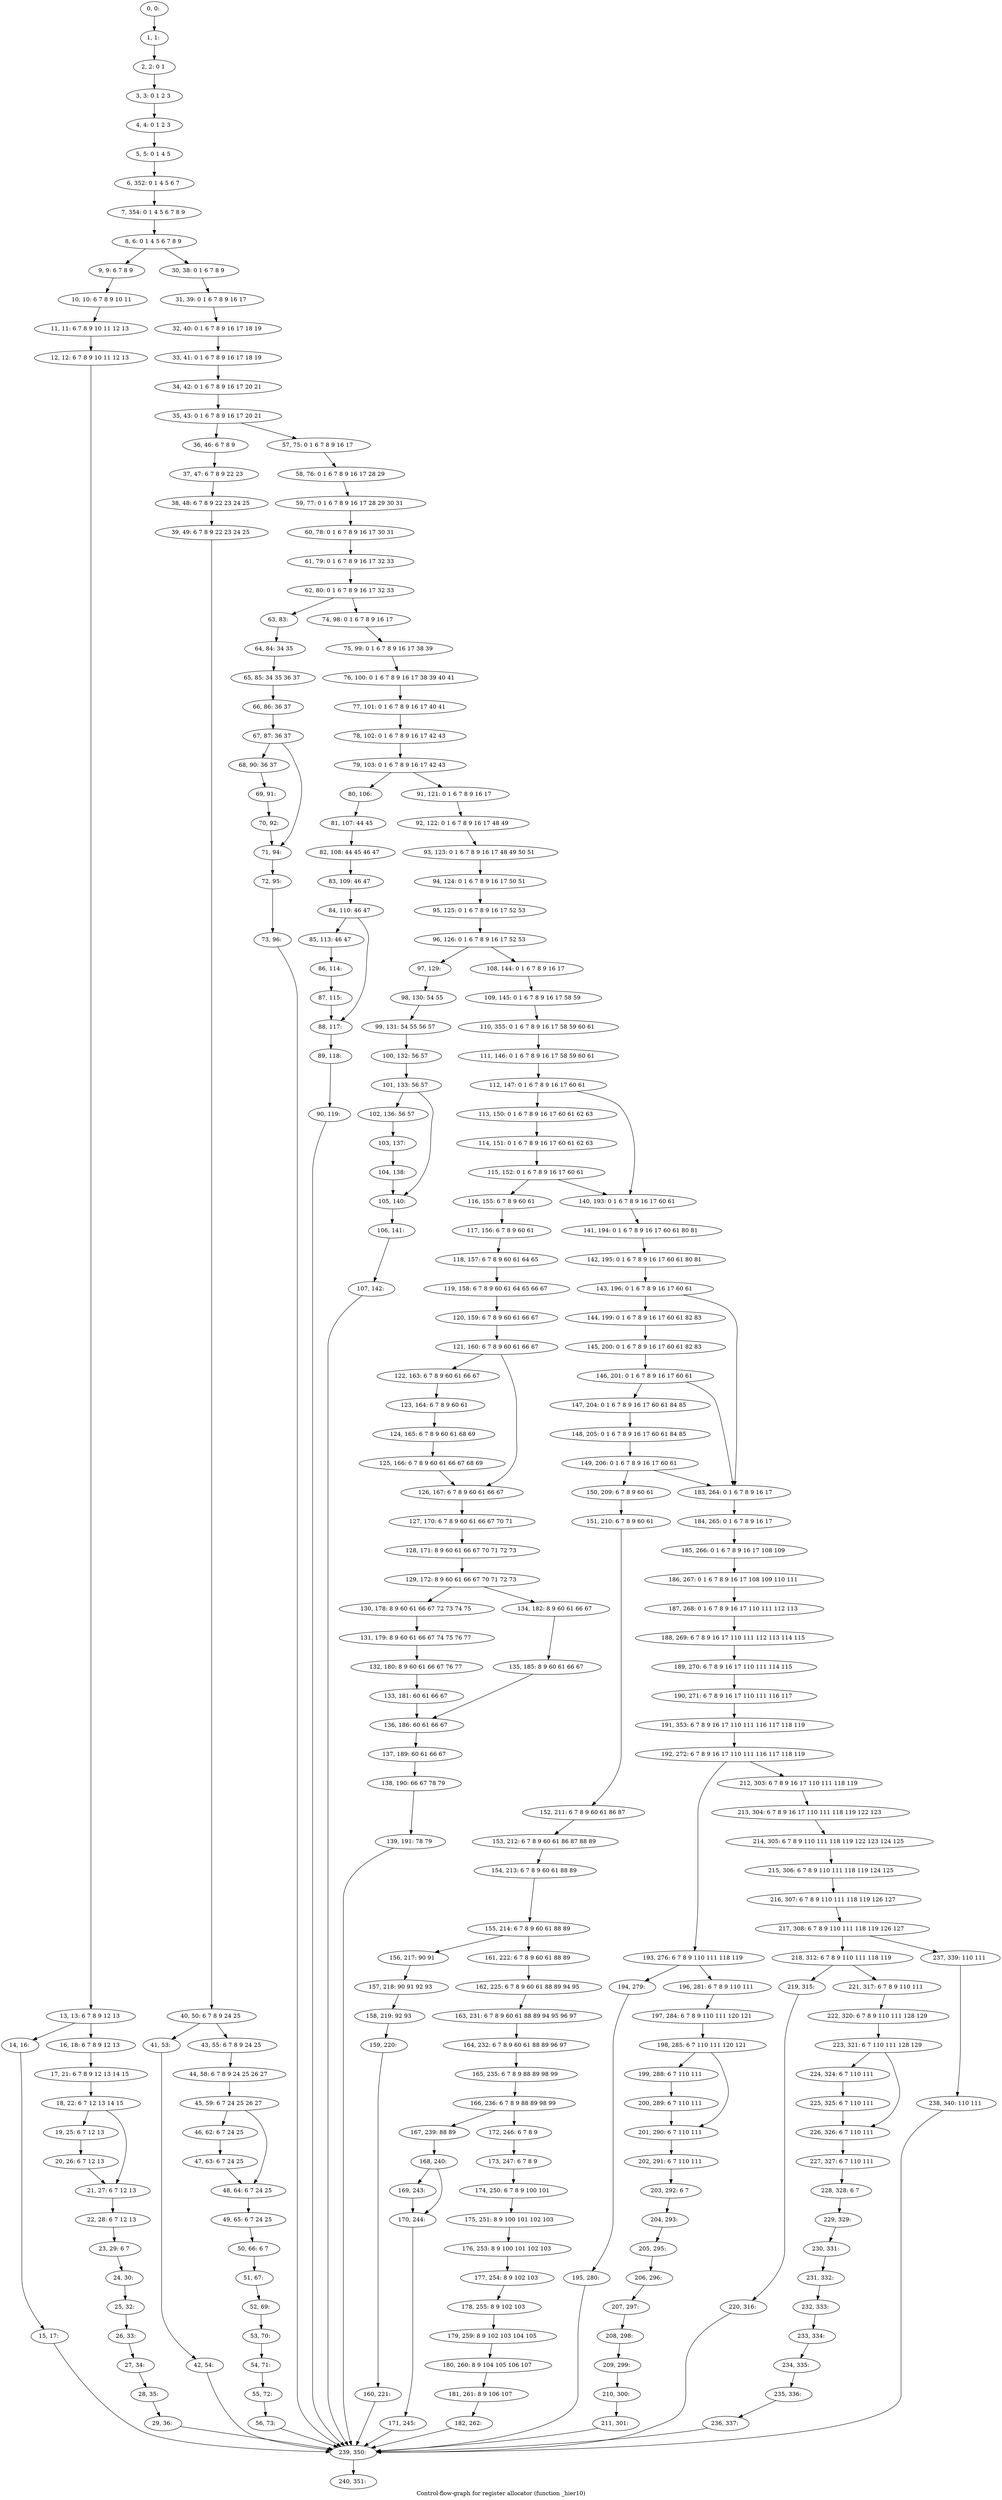 digraph G {
graph [label="Control-flow-graph for register allocator (function _hier10)"]
0[label="0, 0: "];
1[label="1, 1: "];
2[label="2, 2: 0 1 "];
3[label="3, 3: 0 1 2 3 "];
4[label="4, 4: 0 1 2 3 "];
5[label="5, 5: 0 1 4 5 "];
6[label="6, 352: 0 1 4 5 6 7 "];
7[label="7, 354: 0 1 4 5 6 7 8 9 "];
8[label="8, 6: 0 1 4 5 6 7 8 9 "];
9[label="9, 9: 6 7 8 9 "];
10[label="10, 10: 6 7 8 9 10 11 "];
11[label="11, 11: 6 7 8 9 10 11 12 13 "];
12[label="12, 12: 6 7 8 9 10 11 12 13 "];
13[label="13, 13: 6 7 8 9 12 13 "];
14[label="14, 16: "];
15[label="15, 17: "];
16[label="16, 18: 6 7 8 9 12 13 "];
17[label="17, 21: 6 7 8 9 12 13 14 15 "];
18[label="18, 22: 6 7 12 13 14 15 "];
19[label="19, 25: 6 7 12 13 "];
20[label="20, 26: 6 7 12 13 "];
21[label="21, 27: 6 7 12 13 "];
22[label="22, 28: 6 7 12 13 "];
23[label="23, 29: 6 7 "];
24[label="24, 30: "];
25[label="25, 32: "];
26[label="26, 33: "];
27[label="27, 34: "];
28[label="28, 35: "];
29[label="29, 36: "];
30[label="30, 38: 0 1 6 7 8 9 "];
31[label="31, 39: 0 1 6 7 8 9 16 17 "];
32[label="32, 40: 0 1 6 7 8 9 16 17 18 19 "];
33[label="33, 41: 0 1 6 7 8 9 16 17 18 19 "];
34[label="34, 42: 0 1 6 7 8 9 16 17 20 21 "];
35[label="35, 43: 0 1 6 7 8 9 16 17 20 21 "];
36[label="36, 46: 6 7 8 9 "];
37[label="37, 47: 6 7 8 9 22 23 "];
38[label="38, 48: 6 7 8 9 22 23 24 25 "];
39[label="39, 49: 6 7 8 9 22 23 24 25 "];
40[label="40, 50: 6 7 8 9 24 25 "];
41[label="41, 53: "];
42[label="42, 54: "];
43[label="43, 55: 6 7 8 9 24 25 "];
44[label="44, 58: 6 7 8 9 24 25 26 27 "];
45[label="45, 59: 6 7 24 25 26 27 "];
46[label="46, 62: 6 7 24 25 "];
47[label="47, 63: 6 7 24 25 "];
48[label="48, 64: 6 7 24 25 "];
49[label="49, 65: 6 7 24 25 "];
50[label="50, 66: 6 7 "];
51[label="51, 67: "];
52[label="52, 69: "];
53[label="53, 70: "];
54[label="54, 71: "];
55[label="55, 72: "];
56[label="56, 73: "];
57[label="57, 75: 0 1 6 7 8 9 16 17 "];
58[label="58, 76: 0 1 6 7 8 9 16 17 28 29 "];
59[label="59, 77: 0 1 6 7 8 9 16 17 28 29 30 31 "];
60[label="60, 78: 0 1 6 7 8 9 16 17 30 31 "];
61[label="61, 79: 0 1 6 7 8 9 16 17 32 33 "];
62[label="62, 80: 0 1 6 7 8 9 16 17 32 33 "];
63[label="63, 83: "];
64[label="64, 84: 34 35 "];
65[label="65, 85: 34 35 36 37 "];
66[label="66, 86: 36 37 "];
67[label="67, 87: 36 37 "];
68[label="68, 90: 36 37 "];
69[label="69, 91: "];
70[label="70, 92: "];
71[label="71, 94: "];
72[label="72, 95: "];
73[label="73, 96: "];
74[label="74, 98: 0 1 6 7 8 9 16 17 "];
75[label="75, 99: 0 1 6 7 8 9 16 17 38 39 "];
76[label="76, 100: 0 1 6 7 8 9 16 17 38 39 40 41 "];
77[label="77, 101: 0 1 6 7 8 9 16 17 40 41 "];
78[label="78, 102: 0 1 6 7 8 9 16 17 42 43 "];
79[label="79, 103: 0 1 6 7 8 9 16 17 42 43 "];
80[label="80, 106: "];
81[label="81, 107: 44 45 "];
82[label="82, 108: 44 45 46 47 "];
83[label="83, 109: 46 47 "];
84[label="84, 110: 46 47 "];
85[label="85, 113: 46 47 "];
86[label="86, 114: "];
87[label="87, 115: "];
88[label="88, 117: "];
89[label="89, 118: "];
90[label="90, 119: "];
91[label="91, 121: 0 1 6 7 8 9 16 17 "];
92[label="92, 122: 0 1 6 7 8 9 16 17 48 49 "];
93[label="93, 123: 0 1 6 7 8 9 16 17 48 49 50 51 "];
94[label="94, 124: 0 1 6 7 8 9 16 17 50 51 "];
95[label="95, 125: 0 1 6 7 8 9 16 17 52 53 "];
96[label="96, 126: 0 1 6 7 8 9 16 17 52 53 "];
97[label="97, 129: "];
98[label="98, 130: 54 55 "];
99[label="99, 131: 54 55 56 57 "];
100[label="100, 132: 56 57 "];
101[label="101, 133: 56 57 "];
102[label="102, 136: 56 57 "];
103[label="103, 137: "];
104[label="104, 138: "];
105[label="105, 140: "];
106[label="106, 141: "];
107[label="107, 142: "];
108[label="108, 144: 0 1 6 7 8 9 16 17 "];
109[label="109, 145: 0 1 6 7 8 9 16 17 58 59 "];
110[label="110, 355: 0 1 6 7 8 9 16 17 58 59 60 61 "];
111[label="111, 146: 0 1 6 7 8 9 16 17 58 59 60 61 "];
112[label="112, 147: 0 1 6 7 8 9 16 17 60 61 "];
113[label="113, 150: 0 1 6 7 8 9 16 17 60 61 62 63 "];
114[label="114, 151: 0 1 6 7 8 9 16 17 60 61 62 63 "];
115[label="115, 152: 0 1 6 7 8 9 16 17 60 61 "];
116[label="116, 155: 6 7 8 9 60 61 "];
117[label="117, 156: 6 7 8 9 60 61 "];
118[label="118, 157: 6 7 8 9 60 61 64 65 "];
119[label="119, 158: 6 7 8 9 60 61 64 65 66 67 "];
120[label="120, 159: 6 7 8 9 60 61 66 67 "];
121[label="121, 160: 6 7 8 9 60 61 66 67 "];
122[label="122, 163: 6 7 8 9 60 61 66 67 "];
123[label="123, 164: 6 7 8 9 60 61 "];
124[label="124, 165: 6 7 8 9 60 61 68 69 "];
125[label="125, 166: 6 7 8 9 60 61 66 67 68 69 "];
126[label="126, 167: 6 7 8 9 60 61 66 67 "];
127[label="127, 170: 6 7 8 9 60 61 66 67 70 71 "];
128[label="128, 171: 8 9 60 61 66 67 70 71 72 73 "];
129[label="129, 172: 8 9 60 61 66 67 70 71 72 73 "];
130[label="130, 178: 8 9 60 61 66 67 72 73 74 75 "];
131[label="131, 179: 8 9 60 61 66 67 74 75 76 77 "];
132[label="132, 180: 8 9 60 61 66 67 76 77 "];
133[label="133, 181: 60 61 66 67 "];
134[label="134, 182: 8 9 60 61 66 67 "];
135[label="135, 185: 8 9 60 61 66 67 "];
136[label="136, 186: 60 61 66 67 "];
137[label="137, 189: 60 61 66 67 "];
138[label="138, 190: 66 67 78 79 "];
139[label="139, 191: 78 79 "];
140[label="140, 193: 0 1 6 7 8 9 16 17 60 61 "];
141[label="141, 194: 0 1 6 7 8 9 16 17 60 61 80 81 "];
142[label="142, 195: 0 1 6 7 8 9 16 17 60 61 80 81 "];
143[label="143, 196: 0 1 6 7 8 9 16 17 60 61 "];
144[label="144, 199: 0 1 6 7 8 9 16 17 60 61 82 83 "];
145[label="145, 200: 0 1 6 7 8 9 16 17 60 61 82 83 "];
146[label="146, 201: 0 1 6 7 8 9 16 17 60 61 "];
147[label="147, 204: 0 1 6 7 8 9 16 17 60 61 84 85 "];
148[label="148, 205: 0 1 6 7 8 9 16 17 60 61 84 85 "];
149[label="149, 206: 0 1 6 7 8 9 16 17 60 61 "];
150[label="150, 209: 6 7 8 9 60 61 "];
151[label="151, 210: 6 7 8 9 60 61 "];
152[label="152, 211: 6 7 8 9 60 61 86 87 "];
153[label="153, 212: 6 7 8 9 60 61 86 87 88 89 "];
154[label="154, 213: 6 7 8 9 60 61 88 89 "];
155[label="155, 214: 6 7 8 9 60 61 88 89 "];
156[label="156, 217: 90 91 "];
157[label="157, 218: 90 91 92 93 "];
158[label="158, 219: 92 93 "];
159[label="159, 220: "];
160[label="160, 221: "];
161[label="161, 222: 6 7 8 9 60 61 88 89 "];
162[label="162, 225: 6 7 8 9 60 61 88 89 94 95 "];
163[label="163, 231: 6 7 8 9 60 61 88 89 94 95 96 97 "];
164[label="164, 232: 6 7 8 9 60 61 88 89 96 97 "];
165[label="165, 235: 6 7 8 9 88 89 98 99 "];
166[label="166, 236: 6 7 8 9 88 89 98 99 "];
167[label="167, 239: 88 89 "];
168[label="168, 240: "];
169[label="169, 243: "];
170[label="170, 244: "];
171[label="171, 245: "];
172[label="172, 246: 6 7 8 9 "];
173[label="173, 247: 6 7 8 9 "];
174[label="174, 250: 6 7 8 9 100 101 "];
175[label="175, 251: 8 9 100 101 102 103 "];
176[label="176, 253: 8 9 100 101 102 103 "];
177[label="177, 254: 8 9 102 103 "];
178[label="178, 255: 8 9 102 103 "];
179[label="179, 259: 8 9 102 103 104 105 "];
180[label="180, 260: 8 9 104 105 106 107 "];
181[label="181, 261: 8 9 106 107 "];
182[label="182, 262: "];
183[label="183, 264: 0 1 6 7 8 9 16 17 "];
184[label="184, 265: 0 1 6 7 8 9 16 17 "];
185[label="185, 266: 0 1 6 7 8 9 16 17 108 109 "];
186[label="186, 267: 0 1 6 7 8 9 16 17 108 109 110 111 "];
187[label="187, 268: 0 1 6 7 8 9 16 17 110 111 112 113 "];
188[label="188, 269: 6 7 8 9 16 17 110 111 112 113 114 115 "];
189[label="189, 270: 6 7 8 9 16 17 110 111 114 115 "];
190[label="190, 271: 6 7 8 9 16 17 110 111 116 117 "];
191[label="191, 353: 6 7 8 9 16 17 110 111 116 117 118 119 "];
192[label="192, 272: 6 7 8 9 16 17 110 111 116 117 118 119 "];
193[label="193, 276: 6 7 8 9 110 111 118 119 "];
194[label="194, 279: "];
195[label="195, 280: "];
196[label="196, 281: 6 7 8 9 110 111 "];
197[label="197, 284: 6 7 8 9 110 111 120 121 "];
198[label="198, 285: 6 7 110 111 120 121 "];
199[label="199, 288: 6 7 110 111 "];
200[label="200, 289: 6 7 110 111 "];
201[label="201, 290: 6 7 110 111 "];
202[label="202, 291: 6 7 110 111 "];
203[label="203, 292: 6 7 "];
204[label="204, 293: "];
205[label="205, 295: "];
206[label="206, 296: "];
207[label="207, 297: "];
208[label="208, 298: "];
209[label="209, 299: "];
210[label="210, 300: "];
211[label="211, 301: "];
212[label="212, 303: 6 7 8 9 16 17 110 111 118 119 "];
213[label="213, 304: 6 7 8 9 16 17 110 111 118 119 122 123 "];
214[label="214, 305: 6 7 8 9 110 111 118 119 122 123 124 125 "];
215[label="215, 306: 6 7 8 9 110 111 118 119 124 125 "];
216[label="216, 307: 6 7 8 9 110 111 118 119 126 127 "];
217[label="217, 308: 6 7 8 9 110 111 118 119 126 127 "];
218[label="218, 312: 6 7 8 9 110 111 118 119 "];
219[label="219, 315: "];
220[label="220, 316: "];
221[label="221, 317: 6 7 8 9 110 111 "];
222[label="222, 320: 6 7 8 9 110 111 128 129 "];
223[label="223, 321: 6 7 110 111 128 129 "];
224[label="224, 324: 6 7 110 111 "];
225[label="225, 325: 6 7 110 111 "];
226[label="226, 326: 6 7 110 111 "];
227[label="227, 327: 6 7 110 111 "];
228[label="228, 328: 6 7 "];
229[label="229, 329: "];
230[label="230, 331: "];
231[label="231, 332: "];
232[label="232, 333: "];
233[label="233, 334: "];
234[label="234, 335: "];
235[label="235, 336: "];
236[label="236, 337: "];
237[label="237, 339: 110 111 "];
238[label="238, 340: 110 111 "];
239[label="239, 350: "];
240[label="240, 351: "];
0->1 ;
1->2 ;
2->3 ;
3->4 ;
4->5 ;
5->6 ;
6->7 ;
7->8 ;
8->9 ;
8->30 ;
9->10 ;
10->11 ;
11->12 ;
12->13 ;
13->14 ;
13->16 ;
14->15 ;
15->239 ;
16->17 ;
17->18 ;
18->19 ;
18->21 ;
19->20 ;
20->21 ;
21->22 ;
22->23 ;
23->24 ;
24->25 ;
25->26 ;
26->27 ;
27->28 ;
28->29 ;
29->239 ;
30->31 ;
31->32 ;
32->33 ;
33->34 ;
34->35 ;
35->36 ;
35->57 ;
36->37 ;
37->38 ;
38->39 ;
39->40 ;
40->41 ;
40->43 ;
41->42 ;
42->239 ;
43->44 ;
44->45 ;
45->46 ;
45->48 ;
46->47 ;
47->48 ;
48->49 ;
49->50 ;
50->51 ;
51->52 ;
52->53 ;
53->54 ;
54->55 ;
55->56 ;
56->239 ;
57->58 ;
58->59 ;
59->60 ;
60->61 ;
61->62 ;
62->63 ;
62->74 ;
63->64 ;
64->65 ;
65->66 ;
66->67 ;
67->68 ;
67->71 ;
68->69 ;
69->70 ;
70->71 ;
71->72 ;
72->73 ;
73->239 ;
74->75 ;
75->76 ;
76->77 ;
77->78 ;
78->79 ;
79->80 ;
79->91 ;
80->81 ;
81->82 ;
82->83 ;
83->84 ;
84->85 ;
84->88 ;
85->86 ;
86->87 ;
87->88 ;
88->89 ;
89->90 ;
90->239 ;
91->92 ;
92->93 ;
93->94 ;
94->95 ;
95->96 ;
96->97 ;
96->108 ;
97->98 ;
98->99 ;
99->100 ;
100->101 ;
101->102 ;
101->105 ;
102->103 ;
103->104 ;
104->105 ;
105->106 ;
106->107 ;
107->239 ;
108->109 ;
109->110 ;
110->111 ;
111->112 ;
112->113 ;
112->140 ;
113->114 ;
114->115 ;
115->116 ;
115->140 ;
116->117 ;
117->118 ;
118->119 ;
119->120 ;
120->121 ;
121->122 ;
121->126 ;
122->123 ;
123->124 ;
124->125 ;
125->126 ;
126->127 ;
127->128 ;
128->129 ;
129->130 ;
129->134 ;
130->131 ;
131->132 ;
132->133 ;
133->136 ;
134->135 ;
135->136 ;
136->137 ;
137->138 ;
138->139 ;
139->239 ;
140->141 ;
141->142 ;
142->143 ;
143->144 ;
143->183 ;
144->145 ;
145->146 ;
146->147 ;
146->183 ;
147->148 ;
148->149 ;
149->150 ;
149->183 ;
150->151 ;
151->152 ;
152->153 ;
153->154 ;
154->155 ;
155->156 ;
155->161 ;
156->157 ;
157->158 ;
158->159 ;
159->160 ;
160->239 ;
161->162 ;
162->163 ;
163->164 ;
164->165 ;
165->166 ;
166->167 ;
166->172 ;
167->168 ;
168->169 ;
168->170 ;
169->170 ;
170->171 ;
171->239 ;
172->173 ;
173->174 ;
174->175 ;
175->176 ;
176->177 ;
177->178 ;
178->179 ;
179->180 ;
180->181 ;
181->182 ;
182->239 ;
183->184 ;
184->185 ;
185->186 ;
186->187 ;
187->188 ;
188->189 ;
189->190 ;
190->191 ;
191->192 ;
192->193 ;
192->212 ;
193->194 ;
193->196 ;
194->195 ;
195->239 ;
196->197 ;
197->198 ;
198->199 ;
198->201 ;
199->200 ;
200->201 ;
201->202 ;
202->203 ;
203->204 ;
204->205 ;
205->206 ;
206->207 ;
207->208 ;
208->209 ;
209->210 ;
210->211 ;
211->239 ;
212->213 ;
213->214 ;
214->215 ;
215->216 ;
216->217 ;
217->218 ;
217->237 ;
218->219 ;
218->221 ;
219->220 ;
220->239 ;
221->222 ;
222->223 ;
223->224 ;
223->226 ;
224->225 ;
225->226 ;
226->227 ;
227->228 ;
228->229 ;
229->230 ;
230->231 ;
231->232 ;
232->233 ;
233->234 ;
234->235 ;
235->236 ;
236->239 ;
237->238 ;
238->239 ;
239->240 ;
}
